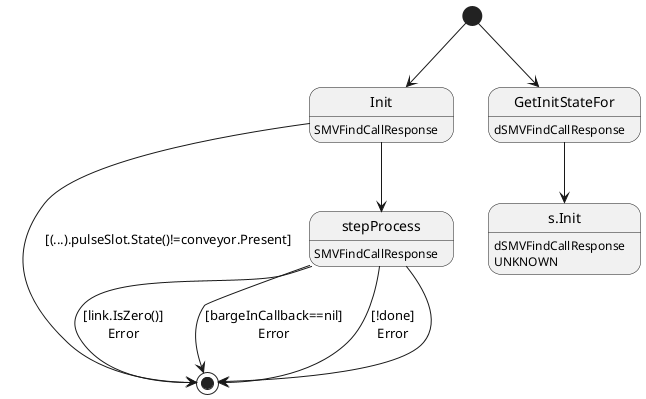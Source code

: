 @startuml
state "Init" as T01_S001
T01_S001 : SMVFindCallResponse
[*] --> T01_S001
T01_S001 --> [*] : [(...).pulseSlot.State()!=conveyor.Present]
T01_S001 --> T01_S002
state "stepProcess" as T01_S002
T01_S002 : SMVFindCallResponse
T01_S002 --> [*] : [link.IsZero()]\nError
T01_S002 --> [*] : [bargeInCallback==nil]\nError
T01_S002 --> [*] : [!done]\nError
T01_S002 --> [*]
state "GetInitStateFor" as T00_S001
T00_S001 : dSMVFindCallResponse
[*] --> T00_S001
state "s.Init" as T00_U001
T00_U001 : dSMVFindCallResponse
T00_U001 : UNKNOWN 
T00_S001 --> T00_U001
@enduml
